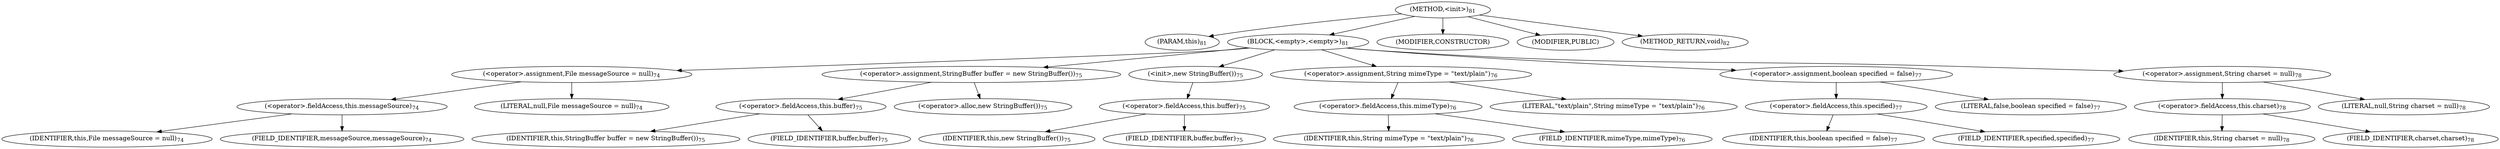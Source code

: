 digraph "&lt;init&gt;" {  
"38" [label = <(METHOD,&lt;init&gt;)<SUB>81</SUB>> ]
"39" [label = <(PARAM,this)<SUB>81</SUB>> ]
"40" [label = <(BLOCK,&lt;empty&gt;,&lt;empty&gt;)<SUB>81</SUB>> ]
"41" [label = <(&lt;operator&gt;.assignment,File messageSource = null)<SUB>74</SUB>> ]
"42" [label = <(&lt;operator&gt;.fieldAccess,this.messageSource)<SUB>74</SUB>> ]
"43" [label = <(IDENTIFIER,this,File messageSource = null)<SUB>74</SUB>> ]
"44" [label = <(FIELD_IDENTIFIER,messageSource,messageSource)<SUB>74</SUB>> ]
"45" [label = <(LITERAL,null,File messageSource = null)<SUB>74</SUB>> ]
"46" [label = <(&lt;operator&gt;.assignment,StringBuffer buffer = new StringBuffer())<SUB>75</SUB>> ]
"47" [label = <(&lt;operator&gt;.fieldAccess,this.buffer)<SUB>75</SUB>> ]
"48" [label = <(IDENTIFIER,this,StringBuffer buffer = new StringBuffer())<SUB>75</SUB>> ]
"49" [label = <(FIELD_IDENTIFIER,buffer,buffer)<SUB>75</SUB>> ]
"50" [label = <(&lt;operator&gt;.alloc,new StringBuffer())<SUB>75</SUB>> ]
"51" [label = <(&lt;init&gt;,new StringBuffer())<SUB>75</SUB>> ]
"52" [label = <(&lt;operator&gt;.fieldAccess,this.buffer)<SUB>75</SUB>> ]
"53" [label = <(IDENTIFIER,this,new StringBuffer())<SUB>75</SUB>> ]
"54" [label = <(FIELD_IDENTIFIER,buffer,buffer)<SUB>75</SUB>> ]
"55" [label = <(&lt;operator&gt;.assignment,String mimeType = &quot;text/plain&quot;)<SUB>76</SUB>> ]
"56" [label = <(&lt;operator&gt;.fieldAccess,this.mimeType)<SUB>76</SUB>> ]
"57" [label = <(IDENTIFIER,this,String mimeType = &quot;text/plain&quot;)<SUB>76</SUB>> ]
"58" [label = <(FIELD_IDENTIFIER,mimeType,mimeType)<SUB>76</SUB>> ]
"59" [label = <(LITERAL,&quot;text/plain&quot;,String mimeType = &quot;text/plain&quot;)<SUB>76</SUB>> ]
"60" [label = <(&lt;operator&gt;.assignment,boolean specified = false)<SUB>77</SUB>> ]
"61" [label = <(&lt;operator&gt;.fieldAccess,this.specified)<SUB>77</SUB>> ]
"62" [label = <(IDENTIFIER,this,boolean specified = false)<SUB>77</SUB>> ]
"63" [label = <(FIELD_IDENTIFIER,specified,specified)<SUB>77</SUB>> ]
"64" [label = <(LITERAL,false,boolean specified = false)<SUB>77</SUB>> ]
"65" [label = <(&lt;operator&gt;.assignment,String charset = null)<SUB>78</SUB>> ]
"66" [label = <(&lt;operator&gt;.fieldAccess,this.charset)<SUB>78</SUB>> ]
"67" [label = <(IDENTIFIER,this,String charset = null)<SUB>78</SUB>> ]
"68" [label = <(FIELD_IDENTIFIER,charset,charset)<SUB>78</SUB>> ]
"69" [label = <(LITERAL,null,String charset = null)<SUB>78</SUB>> ]
"70" [label = <(MODIFIER,CONSTRUCTOR)> ]
"71" [label = <(MODIFIER,PUBLIC)> ]
"72" [label = <(METHOD_RETURN,void)<SUB>82</SUB>> ]
  "38" -> "39" 
  "38" -> "40" 
  "38" -> "70" 
  "38" -> "71" 
  "38" -> "72" 
  "40" -> "41" 
  "40" -> "46" 
  "40" -> "51" 
  "40" -> "55" 
  "40" -> "60" 
  "40" -> "65" 
  "41" -> "42" 
  "41" -> "45" 
  "42" -> "43" 
  "42" -> "44" 
  "46" -> "47" 
  "46" -> "50" 
  "47" -> "48" 
  "47" -> "49" 
  "51" -> "52" 
  "52" -> "53" 
  "52" -> "54" 
  "55" -> "56" 
  "55" -> "59" 
  "56" -> "57" 
  "56" -> "58" 
  "60" -> "61" 
  "60" -> "64" 
  "61" -> "62" 
  "61" -> "63" 
  "65" -> "66" 
  "65" -> "69" 
  "66" -> "67" 
  "66" -> "68" 
}
